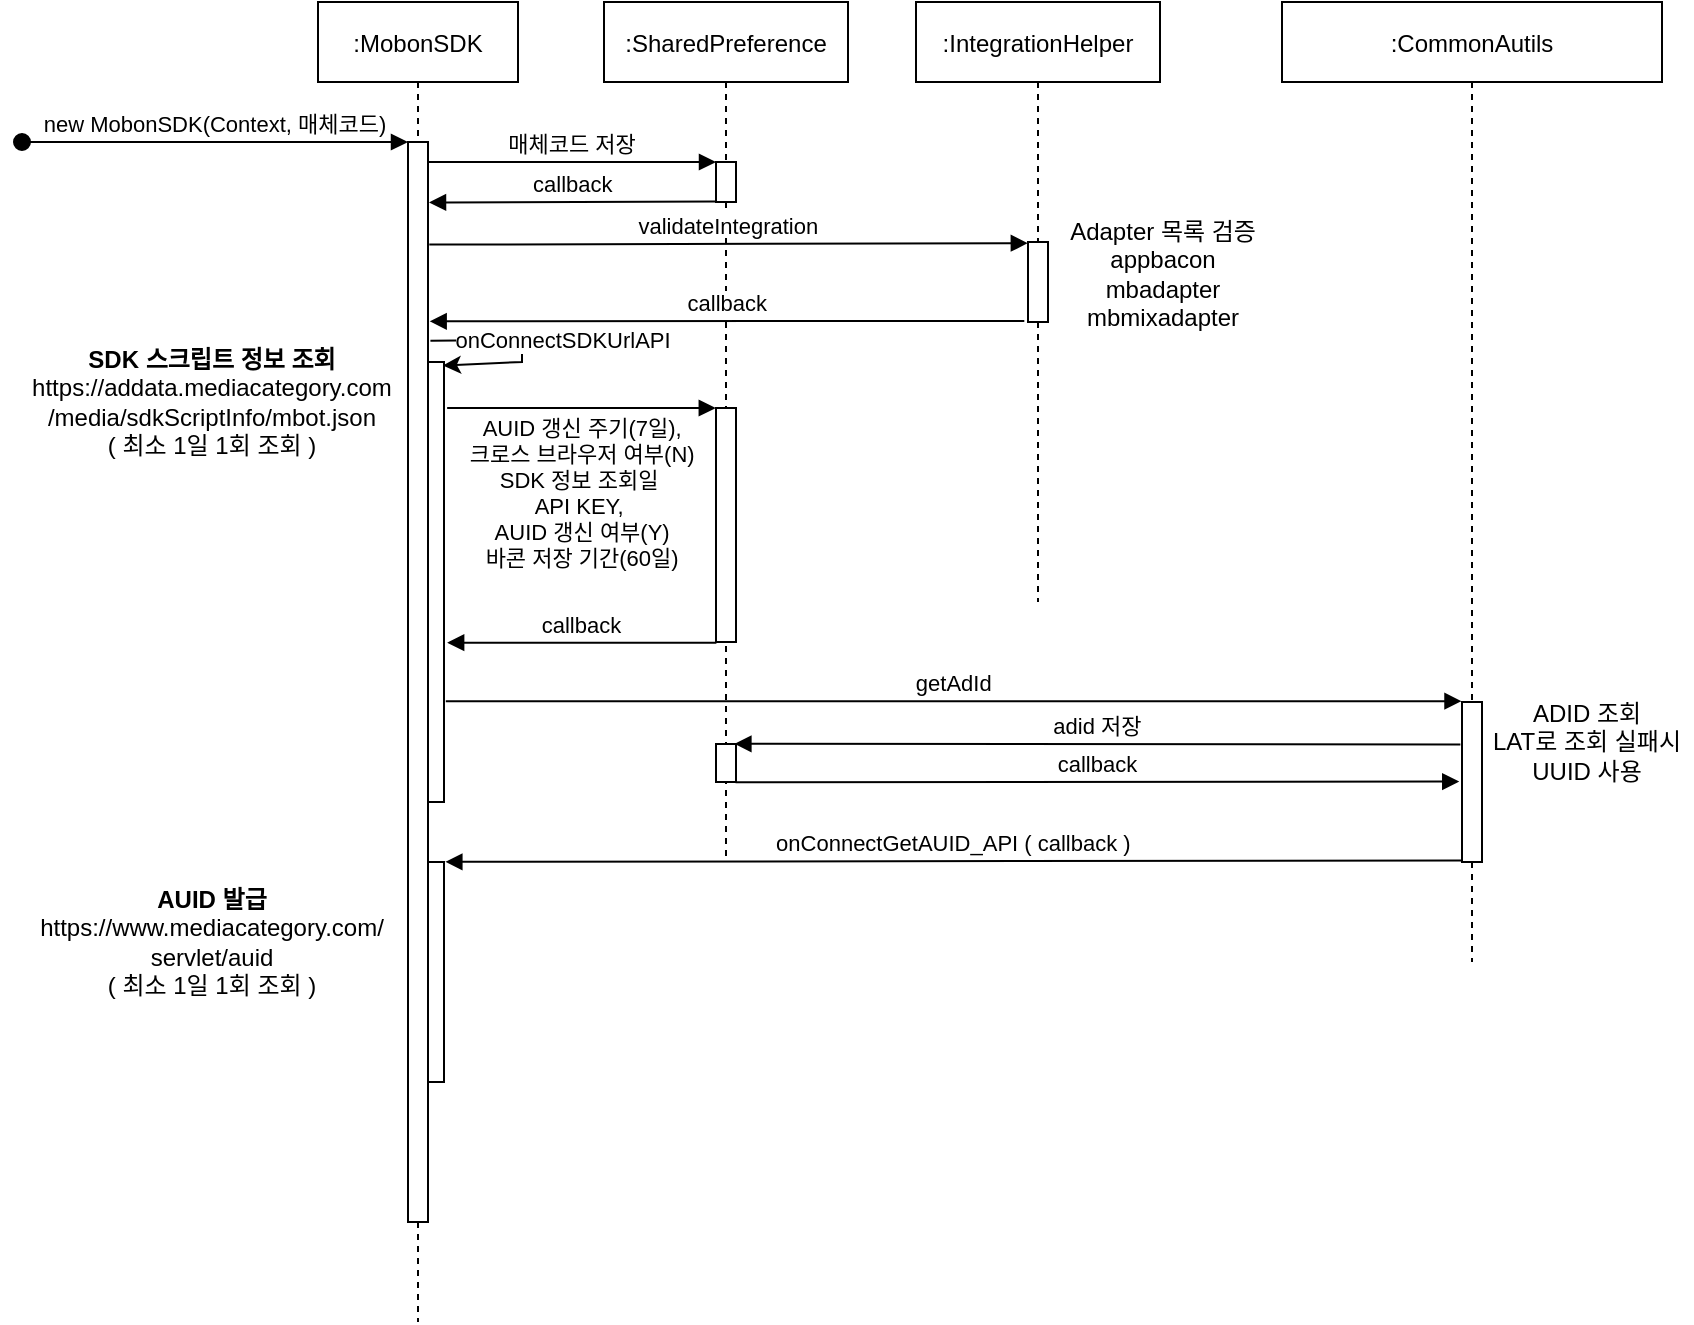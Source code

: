 <mxfile version="20.8.11" type="github">
  <diagram id="kgpKYQtTHZ0yAKxKKP6v" name="Page-1">
    <mxGraphModel dx="911" dy="547" grid="1" gridSize="10" guides="1" tooltips="1" connect="1" arrows="1" fold="1" page="1" pageScale="1" pageWidth="850" pageHeight="1100" math="0" shadow="0">
      <root>
        <mxCell id="0" />
        <mxCell id="1" parent="0" />
        <mxCell id="3nuBFxr9cyL0pnOWT2aG-1" value=":MobonSDK" style="shape=umlLifeline;perimeter=lifelinePerimeter;container=1;collapsible=0;recursiveResize=0;rounded=0;shadow=0;strokeWidth=1;" parent="1" vertex="1">
          <mxGeometry x="208" y="80" width="100" height="660" as="geometry" />
        </mxCell>
        <mxCell id="3nuBFxr9cyL0pnOWT2aG-2" value="" style="points=[];perimeter=orthogonalPerimeter;rounded=0;shadow=0;strokeWidth=1;" parent="3nuBFxr9cyL0pnOWT2aG-1" vertex="1">
          <mxGeometry x="45" y="70" width="10" height="540" as="geometry" />
        </mxCell>
        <mxCell id="3nuBFxr9cyL0pnOWT2aG-3" value="new MobonSDK(Context, 매체코드)" style="verticalAlign=bottom;startArrow=oval;endArrow=block;startSize=8;shadow=0;strokeWidth=1;" parent="3nuBFxr9cyL0pnOWT2aG-1" target="3nuBFxr9cyL0pnOWT2aG-2" edge="1">
          <mxGeometry relative="1" as="geometry">
            <mxPoint x="-148" y="70" as="sourcePoint" />
            <mxPoint as="offset" />
          </mxGeometry>
        </mxCell>
        <mxCell id="IYrt6UP6kHgArhikihXP-8" value="" style="points=[];perimeter=orthogonalPerimeter;rounded=0;shadow=0;strokeWidth=1;" vertex="1" parent="3nuBFxr9cyL0pnOWT2aG-1">
          <mxGeometry x="55" y="180" width="8" height="220" as="geometry" />
        </mxCell>
        <mxCell id="IYrt6UP6kHgArhikihXP-10" value="onConnectSDKUrlAPI" style="endArrow=classic;html=1;rounded=0;exitX=1.121;exitY=0.184;exitDx=0;exitDy=0;exitPerimeter=0;entryX=0.933;entryY=0.008;entryDx=0;entryDy=0;entryPerimeter=0;" edge="1" parent="3nuBFxr9cyL0pnOWT2aG-1" source="3nuBFxr9cyL0pnOWT2aG-2" target="IYrt6UP6kHgArhikihXP-8">
          <mxGeometry x="0.005" y="20" width="50" height="50" relative="1" as="geometry">
            <mxPoint x="92" y="180" as="sourcePoint" />
            <mxPoint x="102" y="190" as="targetPoint" />
            <Array as="points">
              <mxPoint x="102" y="169" />
              <mxPoint x="102" y="180" />
            </Array>
            <mxPoint y="-3" as="offset" />
          </mxGeometry>
        </mxCell>
        <mxCell id="IYrt6UP6kHgArhikihXP-26" value="" style="points=[];perimeter=orthogonalPerimeter;rounded=0;shadow=0;strokeWidth=1;" vertex="1" parent="3nuBFxr9cyL0pnOWT2aG-1">
          <mxGeometry x="55" y="430" width="8" height="110" as="geometry" />
        </mxCell>
        <mxCell id="3nuBFxr9cyL0pnOWT2aG-5" value=":SharedPreference" style="shape=umlLifeline;perimeter=lifelinePerimeter;container=1;collapsible=0;recursiveResize=0;rounded=0;shadow=0;strokeWidth=1;" parent="1" vertex="1">
          <mxGeometry x="351" y="80" width="122" height="430" as="geometry" />
        </mxCell>
        <mxCell id="3nuBFxr9cyL0pnOWT2aG-6" value="" style="points=[];perimeter=orthogonalPerimeter;rounded=0;shadow=0;strokeWidth=1;" parent="3nuBFxr9cyL0pnOWT2aG-5" vertex="1">
          <mxGeometry x="56" y="80" width="10" height="20" as="geometry" />
        </mxCell>
        <mxCell id="IYrt6UP6kHgArhikihXP-14" value="" style="points=[];perimeter=orthogonalPerimeter;rounded=0;shadow=0;strokeWidth=1;" vertex="1" parent="3nuBFxr9cyL0pnOWT2aG-5">
          <mxGeometry x="56" y="203" width="10" height="117" as="geometry" />
        </mxCell>
        <mxCell id="IYrt6UP6kHgArhikihXP-22" value="" style="points=[];perimeter=orthogonalPerimeter;rounded=0;shadow=0;strokeWidth=1;" vertex="1" parent="3nuBFxr9cyL0pnOWT2aG-5">
          <mxGeometry x="56" y="371" width="10" height="19" as="geometry" />
        </mxCell>
        <mxCell id="3nuBFxr9cyL0pnOWT2aG-8" value="매체코드 저장" style="verticalAlign=bottom;endArrow=block;entryX=0;entryY=0;shadow=0;strokeWidth=1;" parent="1" source="3nuBFxr9cyL0pnOWT2aG-2" target="3nuBFxr9cyL0pnOWT2aG-6" edge="1">
          <mxGeometry relative="1" as="geometry">
            <mxPoint x="363" y="160" as="sourcePoint" />
            <mxPoint as="offset" />
          </mxGeometry>
        </mxCell>
        <mxCell id="3nuBFxr9cyL0pnOWT2aG-9" value="callback" style="verticalAlign=bottom;endArrow=block;shadow=0;strokeWidth=1;entryX=1.051;entryY=0.056;entryDx=0;entryDy=0;entryPerimeter=0;exitX=-0.008;exitY=0.988;exitDx=0;exitDy=0;exitPerimeter=0;" parent="1" source="3nuBFxr9cyL0pnOWT2aG-6" target="3nuBFxr9cyL0pnOWT2aG-2" edge="1">
          <mxGeometry relative="1" as="geometry">
            <mxPoint x="328" y="200" as="sourcePoint" />
            <mxPoint x="270" y="200" as="targetPoint" />
          </mxGeometry>
        </mxCell>
        <mxCell id="IYrt6UP6kHgArhikihXP-2" value=":IntegrationHelper" style="shape=umlLifeline;perimeter=lifelinePerimeter;container=1;collapsible=0;recursiveResize=0;rounded=0;shadow=0;strokeWidth=1;" vertex="1" parent="1">
          <mxGeometry x="507" y="80" width="122" height="300" as="geometry" />
        </mxCell>
        <mxCell id="IYrt6UP6kHgArhikihXP-3" value="" style="points=[];perimeter=orthogonalPerimeter;rounded=0;shadow=0;strokeWidth=1;" vertex="1" parent="IYrt6UP6kHgArhikihXP-2">
          <mxGeometry x="56" y="120" width="10" height="40" as="geometry" />
        </mxCell>
        <mxCell id="IYrt6UP6kHgArhikihXP-4" value="validateIntegration" style="verticalAlign=bottom;endArrow=block;entryX=-0.008;entryY=0.015;shadow=0;strokeWidth=1;exitX=1.065;exitY=0.095;exitDx=0;exitDy=0;exitPerimeter=0;entryDx=0;entryDy=0;entryPerimeter=0;" edge="1" parent="1" source="3nuBFxr9cyL0pnOWT2aG-2" target="IYrt6UP6kHgArhikihXP-3">
          <mxGeometry relative="1" as="geometry">
            <mxPoint x="273" y="170" as="sourcePoint" />
            <mxPoint x="396" y="170" as="targetPoint" />
            <mxPoint as="offset" />
          </mxGeometry>
        </mxCell>
        <mxCell id="IYrt6UP6kHgArhikihXP-7" value="callback" style="verticalAlign=bottom;endArrow=block;shadow=0;strokeWidth=1;entryX=1.084;entryY=0.166;entryDx=0;entryDy=0;entryPerimeter=0;exitX=-0.185;exitY=0.986;exitDx=0;exitDy=0;exitPerimeter=0;" edge="1" parent="1" source="IYrt6UP6kHgArhikihXP-3" target="3nuBFxr9cyL0pnOWT2aG-2">
          <mxGeometry relative="1" as="geometry">
            <mxPoint x="502.08" y="240.5" as="sourcePoint" />
            <mxPoint x="380.0" y="240" as="targetPoint" />
          </mxGeometry>
        </mxCell>
        <mxCell id="IYrt6UP6kHgArhikihXP-13" value="&lt;b&gt;SDK 스크립트 정보 조회&lt;/b&gt;&lt;br&gt;https://addata.mediacategory.com&lt;br&gt;/media/sdkScriptInfo/mbot.json&lt;br&gt;( 최소 1일 1회 조회 )" style="text;html=1;strokeColor=none;fillColor=none;align=center;verticalAlign=middle;whiteSpace=wrap;rounded=0;" vertex="1" parent="1">
          <mxGeometry x="60" y="240" width="190" height="80" as="geometry" />
        </mxCell>
        <mxCell id="IYrt6UP6kHgArhikihXP-15" value="AUID 갱신 주기(7일),&#xa;크로스 브라우저 여부(N)&#xa;SDK 정보 조회일 &#xa;API KEY, &#xa;AUID 갱신 여부(Y)&#xa;바콘 저장 기간(60일)&#xa;" style="verticalAlign=bottom;endArrow=block;shadow=0;strokeWidth=1;exitX=1.197;exitY=0.325;exitDx=0;exitDy=0;exitPerimeter=0;entryX=-0.01;entryY=0;entryDx=0;entryDy=0;entryPerimeter=0;" edge="1" parent="1" target="IYrt6UP6kHgArhikihXP-14">
          <mxGeometry x="0.004" y="-97" relative="1" as="geometry">
            <mxPoint x="272.576" y="283" as="sourcePoint" />
            <mxPoint x="380" y="283" as="targetPoint" />
            <mxPoint as="offset" />
          </mxGeometry>
        </mxCell>
        <mxCell id="IYrt6UP6kHgArhikihXP-16" value="callback" style="verticalAlign=bottom;endArrow=block;shadow=0;strokeWidth=1;entryX=1.197;entryY=0.638;entryDx=0;entryDy=0;entryPerimeter=0;exitX=0.02;exitY=1.003;exitDx=0;exitDy=0;exitPerimeter=0;" edge="1" parent="1" source="IYrt6UP6kHgArhikihXP-14" target="IYrt6UP6kHgArhikihXP-8">
          <mxGeometry relative="1" as="geometry">
            <mxPoint x="416.92" y="189.76" as="sourcePoint" />
            <mxPoint x="273.45" y="190.24" as="targetPoint" />
          </mxGeometry>
        </mxCell>
        <mxCell id="IYrt6UP6kHgArhikihXP-17" value="Adapter 목록 검증&lt;br&gt;appbacon&lt;br&gt;mbadapter&lt;br&gt;mbmixadapter" style="text;html=1;align=center;verticalAlign=middle;resizable=0;points=[];autosize=1;strokeColor=none;fillColor=none;" vertex="1" parent="1">
          <mxGeometry x="570" y="181" width="120" height="70" as="geometry" />
        </mxCell>
        <mxCell id="IYrt6UP6kHgArhikihXP-18" value=":CommonAutils" style="shape=umlLifeline;perimeter=lifelinePerimeter;container=1;collapsible=0;recursiveResize=0;rounded=0;shadow=0;strokeWidth=1;" vertex="1" parent="1">
          <mxGeometry x="690" y="80" width="190" height="480" as="geometry" />
        </mxCell>
        <mxCell id="IYrt6UP6kHgArhikihXP-19" value="" style="points=[];perimeter=orthogonalPerimeter;rounded=0;shadow=0;strokeWidth=1;" vertex="1" parent="IYrt6UP6kHgArhikihXP-18">
          <mxGeometry x="90" y="350" width="10" height="80" as="geometry" />
        </mxCell>
        <mxCell id="IYrt6UP6kHgArhikihXP-21" value="ADID 조회&lt;br&gt;LAT로 조회 실패시 UUID 사용" style="text;html=1;strokeColor=none;fillColor=none;align=center;verticalAlign=middle;whiteSpace=wrap;rounded=0;" vertex="1" parent="IYrt6UP6kHgArhikihXP-18">
          <mxGeometry x="100" y="355" width="105" height="30" as="geometry" />
        </mxCell>
        <mxCell id="IYrt6UP6kHgArhikihXP-20" value="getAdId" style="verticalAlign=bottom;endArrow=block;entryX=-0.025;entryY=-0.005;shadow=0;strokeWidth=1;exitX=1.112;exitY=0.771;exitDx=0;exitDy=0;exitPerimeter=0;entryDx=0;entryDy=0;entryPerimeter=0;" edge="1" parent="1" source="IYrt6UP6kHgArhikihXP-8" target="IYrt6UP6kHgArhikihXP-19">
          <mxGeometry x="0.0" relative="1" as="geometry">
            <mxPoint x="273" y="430" as="sourcePoint" />
            <mxPoint x="417" y="430" as="targetPoint" />
            <mxPoint as="offset" />
          </mxGeometry>
        </mxCell>
        <mxCell id="IYrt6UP6kHgArhikihXP-23" value="adid 저장" style="verticalAlign=bottom;endArrow=block;entryX=0.92;entryY=-0.005;shadow=0;strokeWidth=1;entryDx=0;entryDy=0;entryPerimeter=0;exitX=-0.08;exitY=0.266;exitDx=0;exitDy=0;exitPerimeter=0;" edge="1" parent="1" source="IYrt6UP6kHgArhikihXP-19" target="IYrt6UP6kHgArhikihXP-22">
          <mxGeometry relative="1" as="geometry">
            <mxPoint x="760" y="450" as="sourcePoint" />
            <mxPoint x="572.92" y="210.6" as="targetPoint" />
            <mxPoint as="offset" />
          </mxGeometry>
        </mxCell>
        <mxCell id="IYrt6UP6kHgArhikihXP-24" value="callback" style="verticalAlign=bottom;endArrow=block;shadow=0;strokeWidth=1;entryX=-0.137;entryY=0.497;entryDx=0;entryDy=0;entryPerimeter=0;exitX=0.975;exitY=1.008;exitDx=0;exitDy=0;exitPerimeter=0;" edge="1" parent="1" source="IYrt6UP6kHgArhikihXP-22" target="IYrt6UP6kHgArhikihXP-19">
          <mxGeometry relative="1" as="geometry">
            <mxPoint x="416.92" y="189.76" as="sourcePoint" />
            <mxPoint x="273.51" y="190.24" as="targetPoint" />
          </mxGeometry>
        </mxCell>
        <mxCell id="IYrt6UP6kHgArhikihXP-25" value="onConnectGetAUID_API ( callback )" style="verticalAlign=bottom;endArrow=block;shadow=0;strokeWidth=1;exitX=0.019;exitY=0.991;exitDx=0;exitDy=0;exitPerimeter=0;entryX=1.085;entryY=-0.001;entryDx=0;entryDy=0;entryPerimeter=0;" edge="1" parent="1" source="IYrt6UP6kHgArhikihXP-19" target="IYrt6UP6kHgArhikihXP-26">
          <mxGeometry x="0.0" relative="1" as="geometry">
            <mxPoint x="426.75" y="480.152" as="sourcePoint" />
            <mxPoint x="290" y="509" as="targetPoint" />
            <mxPoint as="offset" />
          </mxGeometry>
        </mxCell>
        <mxCell id="IYrt6UP6kHgArhikihXP-27" value="&lt;b&gt;AUID 발급&lt;/b&gt;&lt;br&gt;https://www.mediacategory.com/&lt;br&gt;servlet/auid&lt;br&gt;( 최소 1일 1회 조회 )" style="text;html=1;strokeColor=none;fillColor=none;align=center;verticalAlign=middle;whiteSpace=wrap;rounded=0;" vertex="1" parent="1">
          <mxGeometry x="60" y="510" width="190" height="80" as="geometry" />
        </mxCell>
      </root>
    </mxGraphModel>
  </diagram>
</mxfile>
